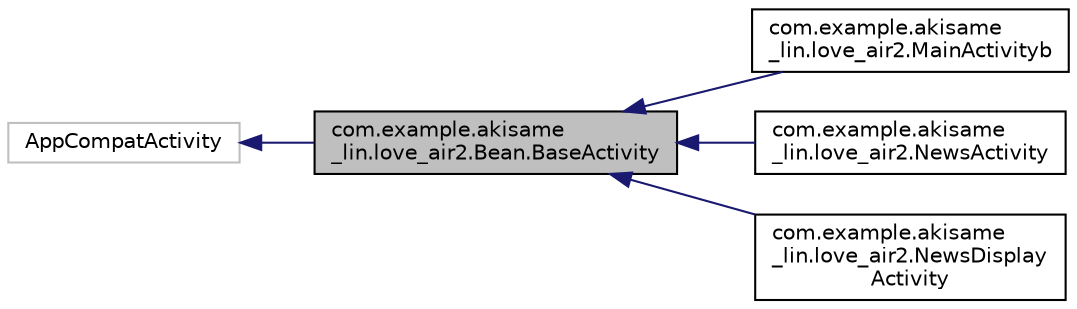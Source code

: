 digraph "com.example.akisame_lin.love_air2.Bean.BaseActivity"
{
 // LATEX_PDF_SIZE
  edge [fontname="Helvetica",fontsize="10",labelfontname="Helvetica",labelfontsize="10"];
  node [fontname="Helvetica",fontsize="10",shape=record];
  rankdir="LR";
  Node0 [label="com.example.akisame\l_lin.love_air2.Bean.BaseActivity",height=0.2,width=0.4,color="black", fillcolor="grey75", style="filled", fontcolor="black",tooltip=" "];
  Node1 -> Node0 [dir="back",color="midnightblue",fontsize="10",style="solid"];
  Node1 [label="AppCompatActivity",height=0.2,width=0.4,color="grey75", fillcolor="white", style="filled",tooltip=" "];
  Node0 -> Node2 [dir="back",color="midnightblue",fontsize="10",style="solid"];
  Node2 [label="com.example.akisame\l_lin.love_air2.MainActivityb",height=0.2,width=0.4,color="black", fillcolor="white", style="filled",URL="$classcom_1_1example_1_1akisame__lin_1_1love__air2_1_1_main_activityb.html",tooltip=" "];
  Node0 -> Node3 [dir="back",color="midnightblue",fontsize="10",style="solid"];
  Node3 [label="com.example.akisame\l_lin.love_air2.NewsActivity",height=0.2,width=0.4,color="black", fillcolor="white", style="filled",URL="$classcom_1_1example_1_1akisame__lin_1_1love__air2_1_1_news_activity.html",tooltip=" "];
  Node0 -> Node4 [dir="back",color="midnightblue",fontsize="10",style="solid"];
  Node4 [label="com.example.akisame\l_lin.love_air2.NewsDisplay\lActivity",height=0.2,width=0.4,color="black", fillcolor="white", style="filled",URL="$classcom_1_1example_1_1akisame__lin_1_1love__air2_1_1_news_display_activity.html",tooltip=" "];
}
